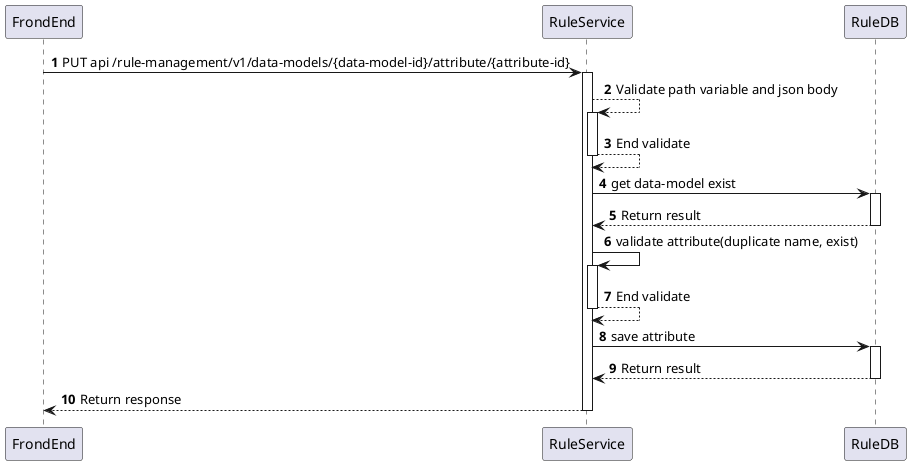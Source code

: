 @startuml
'https://plantuml.com/sequence-diagram

autonumber
FrondEnd -> RuleService++: PUT api /rule-management/v1/data-models/{data-model-id}/attribute/{attribute-id}
RuleService --> RuleService++: Validate path variable and json body
RuleService --> RuleService--: End validate
RuleService -> RuleDB++: get data-model exist
RuleService <-- RuleDB--: Return result
RuleService -> RuleService++: validate attribute(duplicate name, exist)
RuleService --> RuleService--: End validate
RuleService -> RuleDB++: save attribute
RuleService <-- RuleDB--: Return result
FrondEnd <-- RuleService--: Return response
@enduml
